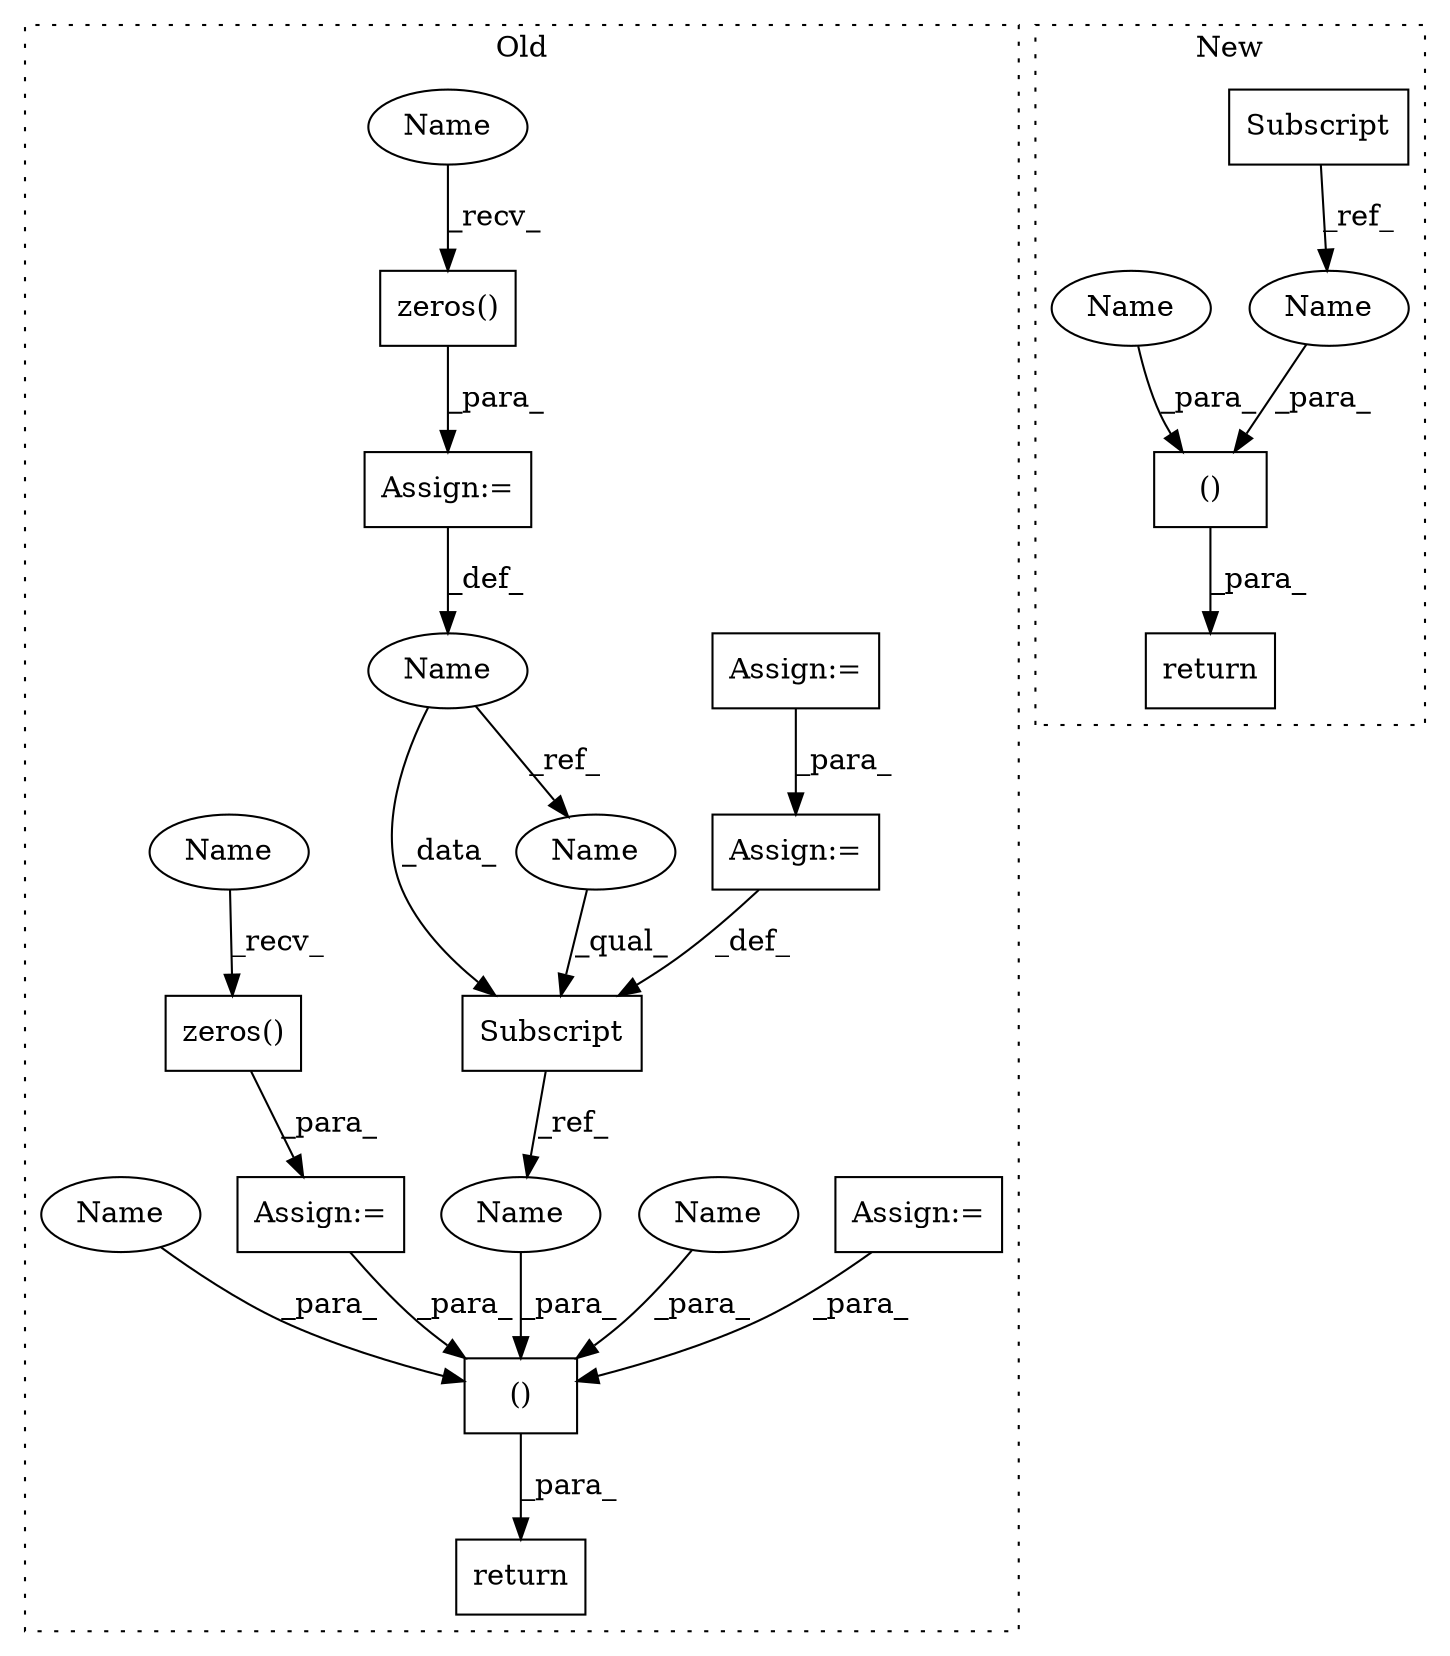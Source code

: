 digraph G {
subgraph cluster0 {
1 [label="zeros()" a="75" s="13933,13979" l="12,1" shape="box"];
3 [label="Assign:=" a="68" s="13930" l="3" shape="box"];
4 [label="return" a="93" s="14853" l="7" shape="box"];
5 [label="Assign:=" a="68" s="14720" l="3" shape="box"];
7 [label="()" a="54" s="14866" l="94" shape="box"];
8 [label="Assign:=" a="68" s="14045" l="3" shape="box"];
9 [label="zeros()" a="75" s="14048,14070" l="12,1" shape="box"];
10 [label="Subscript" a="63" s="14712,0" l="8,0" shape="box"];
11 [label="Name" a="87" s="14040" l="5" shape="ellipse"];
12 [label="Assign:=" a="68" s="14093" l="3" shape="box"];
13 [label="Assign:=" a="68" s="14269" l="3" shape="box"];
15 [label="Name" a="87" s="14929" l="12" shape="ellipse"];
17 [label="Name" a="87" s="14048" l="5" shape="ellipse"];
18 [label="Name" a="87" s="13933" l="5" shape="ellipse"];
20 [label="Name" a="87" s="14943" l="5" shape="ellipse"];
21 [label="Name" a="87" s="14712" l="5" shape="ellipse"];
22 [label="Name" a="87" s="14897" l="17" shape="ellipse"];
label = "Old";
style="dotted";
}
subgraph cluster1 {
2 [label="return" a="93" s="14198" l="7" shape="box"];
6 [label="()" a="54" s="14211" l="55" shape="box"];
14 [label="Subscript" a="63" s="13961,0" l="20,0" shape="box"];
16 [label="Name" a="87" s="14222" l="17" shape="ellipse"];
19 [label="Name" a="87" s="14254" l="12" shape="ellipse"];
label = "New";
style="dotted";
}
1 -> 3 [label="_para_"];
3 -> 7 [label="_para_"];
5 -> 10 [label="_def_"];
6 -> 2 [label="_para_"];
7 -> 4 [label="_para_"];
8 -> 11 [label="_def_"];
9 -> 8 [label="_para_"];
10 -> 20 [label="_ref_"];
11 -> 10 [label="_data_"];
11 -> 21 [label="_ref_"];
12 -> 7 [label="_para_"];
13 -> 5 [label="_para_"];
14 -> 16 [label="_ref_"];
15 -> 7 [label="_para_"];
16 -> 6 [label="_para_"];
17 -> 9 [label="_recv_"];
18 -> 1 [label="_recv_"];
19 -> 6 [label="_para_"];
20 -> 7 [label="_para_"];
21 -> 10 [label="_qual_"];
22 -> 7 [label="_para_"];
}